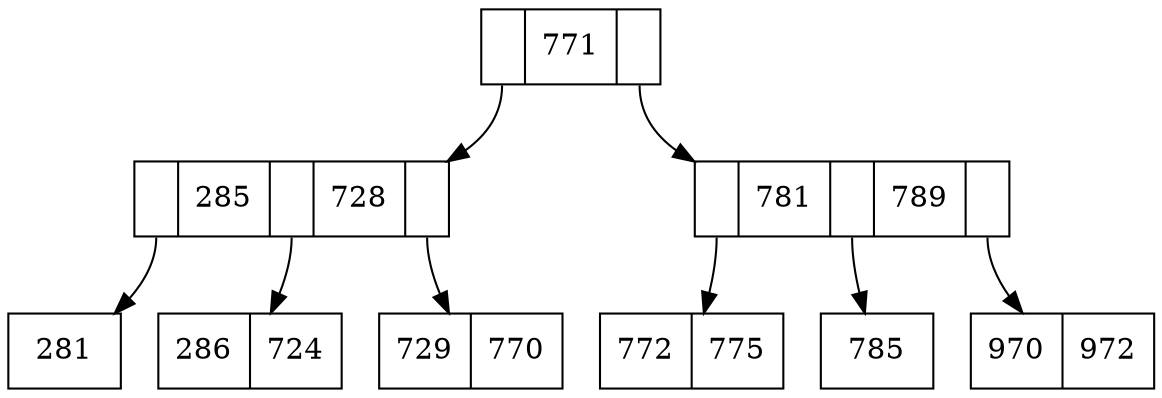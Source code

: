 digraph arbol { 
node[shape=record]
R771[label="<C1>|771|<C2>"];
R285[label="<C1>|285|<C2>|728|<C3>"];
R281[label="281"];
R286[label="286|724"];
R729[label="729|770"];
R781[label="<C1>|781|<C2>|789|<C3>"];
R772[label="772|775"];
R785[label="785"];
R970[label="970|972"];
R771:C1 -> R285;
R285:C1 -> R281;
R285:C2 -> R286;
R285:C3 -> R729;
R771:C2 -> R781;
R781:C1 -> R772;
R781:C2 -> R785;
R781:C3 -> R970;
}